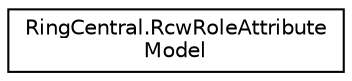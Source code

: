 digraph "Graphical Class Hierarchy"
{
 // LATEX_PDF_SIZE
  edge [fontname="Helvetica",fontsize="10",labelfontname="Helvetica",labelfontsize="10"];
  node [fontname="Helvetica",fontsize="10",shape=record];
  rankdir="LR";
  Node0 [label="RingCentral.RcwRoleAttribute\lModel",height=0.2,width=0.4,color="black", fillcolor="white", style="filled",URL="$classRingCentral_1_1RcwRoleAttributeModel.html",tooltip="The attribute declaration to indicate webinar session participant/invitee role"];
}
